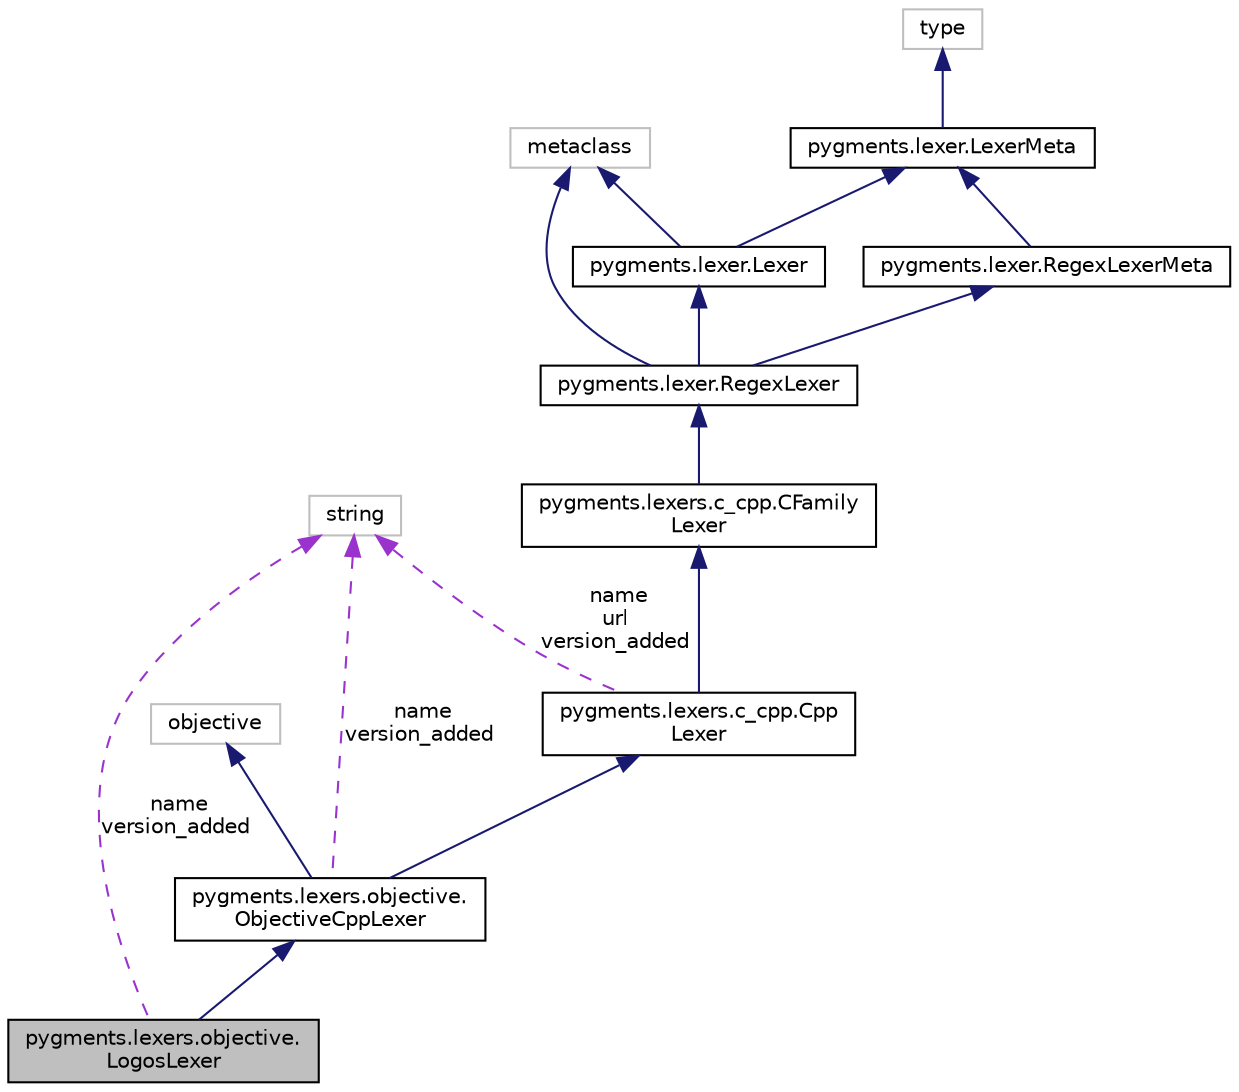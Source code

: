 digraph "pygments.lexers.objective.LogosLexer"
{
 // LATEX_PDF_SIZE
  edge [fontname="Helvetica",fontsize="10",labelfontname="Helvetica",labelfontsize="10"];
  node [fontname="Helvetica",fontsize="10",shape=record];
  Node1 [label="pygments.lexers.objective.\lLogosLexer",height=0.2,width=0.4,color="black", fillcolor="grey75", style="filled", fontcolor="black",tooltip=" "];
  Node2 -> Node1 [dir="back",color="midnightblue",fontsize="10",style="solid"];
  Node2 [label="pygments.lexers.objective.\lObjectiveCppLexer",height=0.2,width=0.4,color="black", fillcolor="white", style="filled",URL="$classpygments_1_1lexers_1_1objective_1_1ObjectiveCppLexer.html",tooltip=" "];
  Node3 -> Node2 [dir="back",color="midnightblue",fontsize="10",style="solid"];
  Node3 [label="objective",height=0.2,width=0.4,color="grey75", fillcolor="white", style="filled",tooltip=" "];
  Node4 -> Node2 [dir="back",color="midnightblue",fontsize="10",style="solid"];
  Node4 [label="pygments.lexers.c_cpp.Cpp\lLexer",height=0.2,width=0.4,color="black", fillcolor="white", style="filled",URL="$classpygments_1_1lexers_1_1c__cpp_1_1CppLexer.html",tooltip=" "];
  Node5 -> Node4 [dir="back",color="midnightblue",fontsize="10",style="solid"];
  Node5 [label="pygments.lexers.c_cpp.CFamily\lLexer",height=0.2,width=0.4,color="black", fillcolor="white", style="filled",URL="$classpygments_1_1lexers_1_1c__cpp_1_1CFamilyLexer.html",tooltip=" "];
  Node6 -> Node5 [dir="back",color="midnightblue",fontsize="10",style="solid"];
  Node6 [label="pygments.lexer.RegexLexer",height=0.2,width=0.4,color="black", fillcolor="white", style="filled",URL="$classpygments_1_1lexer_1_1RegexLexer.html",tooltip=" "];
  Node7 -> Node6 [dir="back",color="midnightblue",fontsize="10",style="solid"];
  Node7 [label="pygments.lexer.Lexer",height=0.2,width=0.4,color="black", fillcolor="white", style="filled",URL="$classpygments_1_1lexer_1_1Lexer.html",tooltip=" "];
  Node8 -> Node7 [dir="back",color="midnightblue",fontsize="10",style="solid"];
  Node8 [label="metaclass",height=0.2,width=0.4,color="grey75", fillcolor="white", style="filled",tooltip=" "];
  Node9 -> Node7 [dir="back",color="midnightblue",fontsize="10",style="solid"];
  Node9 [label="pygments.lexer.LexerMeta",height=0.2,width=0.4,color="black", fillcolor="white", style="filled",URL="$classpygments_1_1lexer_1_1LexerMeta.html",tooltip=" "];
  Node10 -> Node9 [dir="back",color="midnightblue",fontsize="10",style="solid"];
  Node10 [label="type",height=0.2,width=0.4,color="grey75", fillcolor="white", style="filled",tooltip=" "];
  Node8 -> Node6 [dir="back",color="midnightblue",fontsize="10",style="solid"];
  Node11 -> Node6 [dir="back",color="midnightblue",fontsize="10",style="solid"];
  Node11 [label="pygments.lexer.RegexLexerMeta",height=0.2,width=0.4,color="black", fillcolor="white", style="filled",URL="$classpygments_1_1lexer_1_1RegexLexerMeta.html",tooltip=" "];
  Node9 -> Node11 [dir="back",color="midnightblue",fontsize="10",style="solid"];
  Node12 -> Node4 [dir="back",color="darkorchid3",fontsize="10",style="dashed",label=" name\nurl\nversion_added" ];
  Node12 [label="string",height=0.2,width=0.4,color="grey75", fillcolor="white", style="filled",tooltip=" "];
  Node12 -> Node2 [dir="back",color="darkorchid3",fontsize="10",style="dashed",label=" name\nversion_added" ];
  Node12 -> Node1 [dir="back",color="darkorchid3",fontsize="10",style="dashed",label=" name\nversion_added" ];
}
